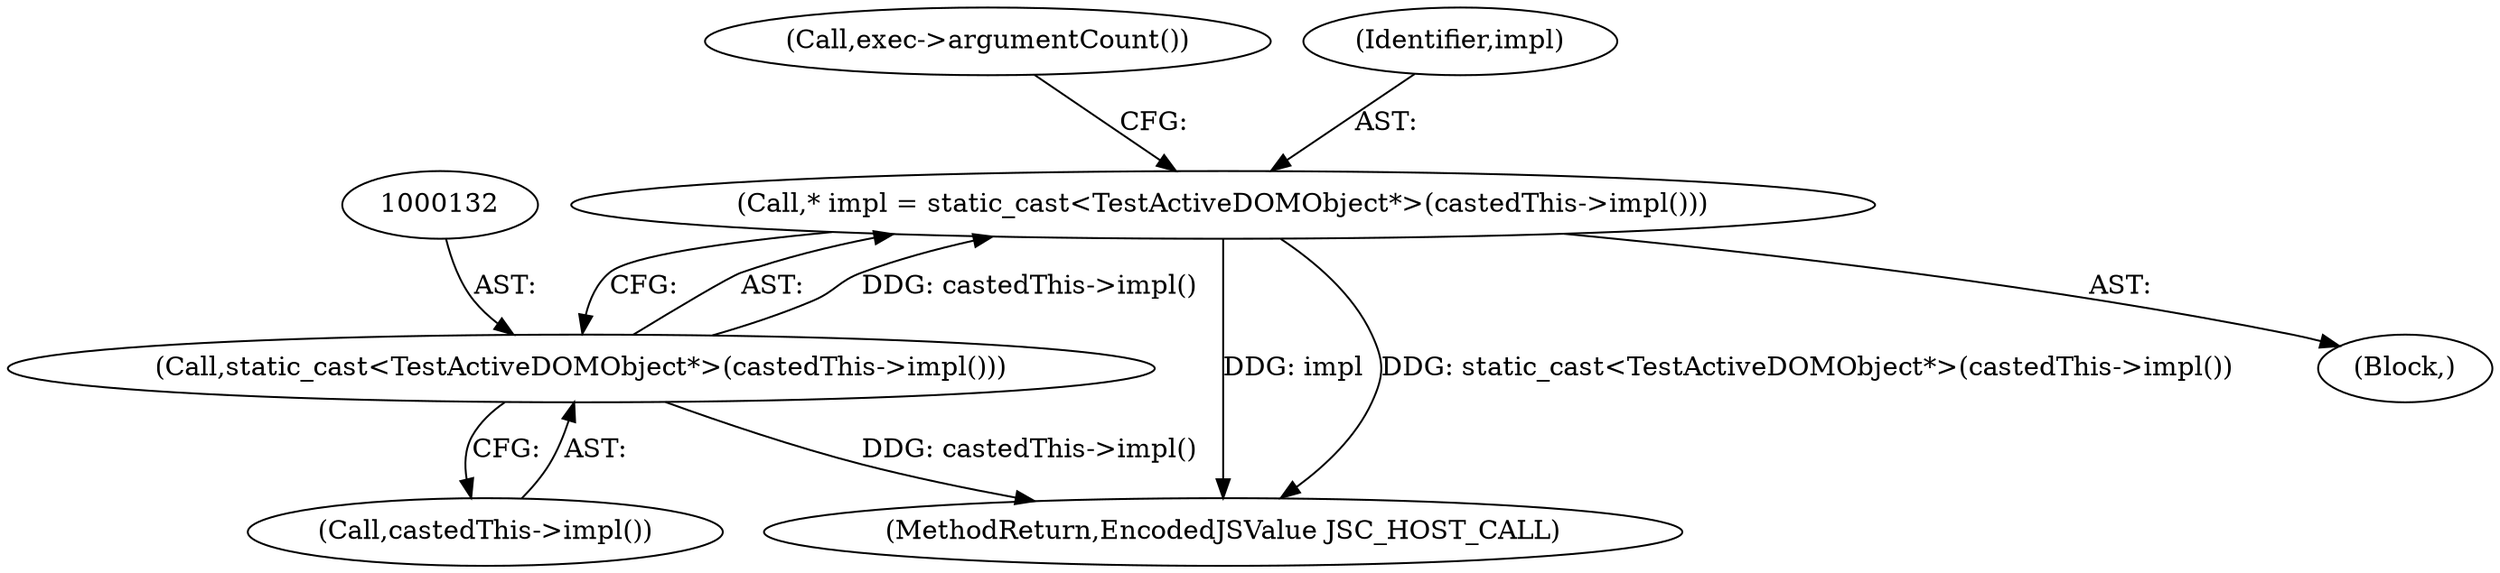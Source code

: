 digraph "0_Chrome_b944f670bb7a8a919daac497a4ea0536c954c201_9@pointer" {
"1000129" [label="(Call,* impl = static_cast<TestActiveDOMObject*>(castedThis->impl()))"];
"1000131" [label="(Call,static_cast<TestActiveDOMObject*>(castedThis->impl()))"];
"1000154" [label="(MethodReturn,EncodedJSValue JSC_HOST_CALL)"];
"1000129" [label="(Call,* impl = static_cast<TestActiveDOMObject*>(castedThis->impl()))"];
"1000133" [label="(Call,castedThis->impl())"];
"1000131" [label="(Call,static_cast<TestActiveDOMObject*>(castedThis->impl()))"];
"1000102" [label="(Block,)"];
"1000136" [label="(Call,exec->argumentCount())"];
"1000130" [label="(Identifier,impl)"];
"1000129" -> "1000102"  [label="AST: "];
"1000129" -> "1000131"  [label="CFG: "];
"1000130" -> "1000129"  [label="AST: "];
"1000131" -> "1000129"  [label="AST: "];
"1000136" -> "1000129"  [label="CFG: "];
"1000129" -> "1000154"  [label="DDG: impl"];
"1000129" -> "1000154"  [label="DDG: static_cast<TestActiveDOMObject*>(castedThis->impl())"];
"1000131" -> "1000129"  [label="DDG: castedThis->impl()"];
"1000131" -> "1000133"  [label="CFG: "];
"1000132" -> "1000131"  [label="AST: "];
"1000133" -> "1000131"  [label="AST: "];
"1000131" -> "1000154"  [label="DDG: castedThis->impl()"];
}
